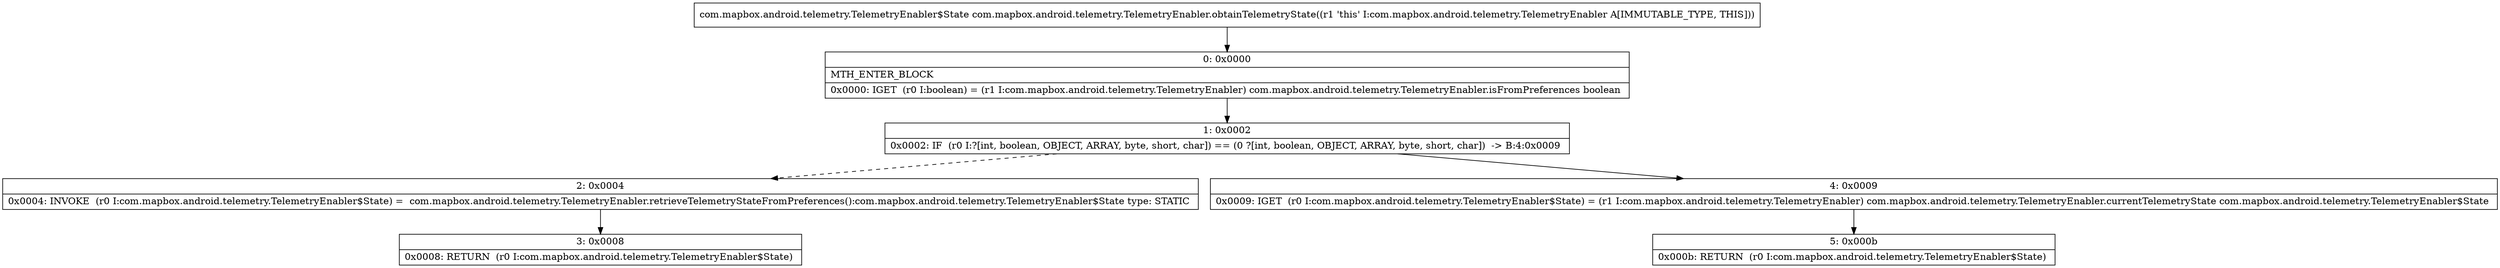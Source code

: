 digraph "CFG forcom.mapbox.android.telemetry.TelemetryEnabler.obtainTelemetryState()Lcom\/mapbox\/android\/telemetry\/TelemetryEnabler$State;" {
Node_0 [shape=record,label="{0\:\ 0x0000|MTH_ENTER_BLOCK\l|0x0000: IGET  (r0 I:boolean) = (r1 I:com.mapbox.android.telemetry.TelemetryEnabler) com.mapbox.android.telemetry.TelemetryEnabler.isFromPreferences boolean \l}"];
Node_1 [shape=record,label="{1\:\ 0x0002|0x0002: IF  (r0 I:?[int, boolean, OBJECT, ARRAY, byte, short, char]) == (0 ?[int, boolean, OBJECT, ARRAY, byte, short, char])  \-\> B:4:0x0009 \l}"];
Node_2 [shape=record,label="{2\:\ 0x0004|0x0004: INVOKE  (r0 I:com.mapbox.android.telemetry.TelemetryEnabler$State) =  com.mapbox.android.telemetry.TelemetryEnabler.retrieveTelemetryStateFromPreferences():com.mapbox.android.telemetry.TelemetryEnabler$State type: STATIC \l}"];
Node_3 [shape=record,label="{3\:\ 0x0008|0x0008: RETURN  (r0 I:com.mapbox.android.telemetry.TelemetryEnabler$State) \l}"];
Node_4 [shape=record,label="{4\:\ 0x0009|0x0009: IGET  (r0 I:com.mapbox.android.telemetry.TelemetryEnabler$State) = (r1 I:com.mapbox.android.telemetry.TelemetryEnabler) com.mapbox.android.telemetry.TelemetryEnabler.currentTelemetryState com.mapbox.android.telemetry.TelemetryEnabler$State \l}"];
Node_5 [shape=record,label="{5\:\ 0x000b|0x000b: RETURN  (r0 I:com.mapbox.android.telemetry.TelemetryEnabler$State) \l}"];
MethodNode[shape=record,label="{com.mapbox.android.telemetry.TelemetryEnabler$State com.mapbox.android.telemetry.TelemetryEnabler.obtainTelemetryState((r1 'this' I:com.mapbox.android.telemetry.TelemetryEnabler A[IMMUTABLE_TYPE, THIS])) }"];
MethodNode -> Node_0;
Node_0 -> Node_1;
Node_1 -> Node_2[style=dashed];
Node_1 -> Node_4;
Node_2 -> Node_3;
Node_4 -> Node_5;
}

